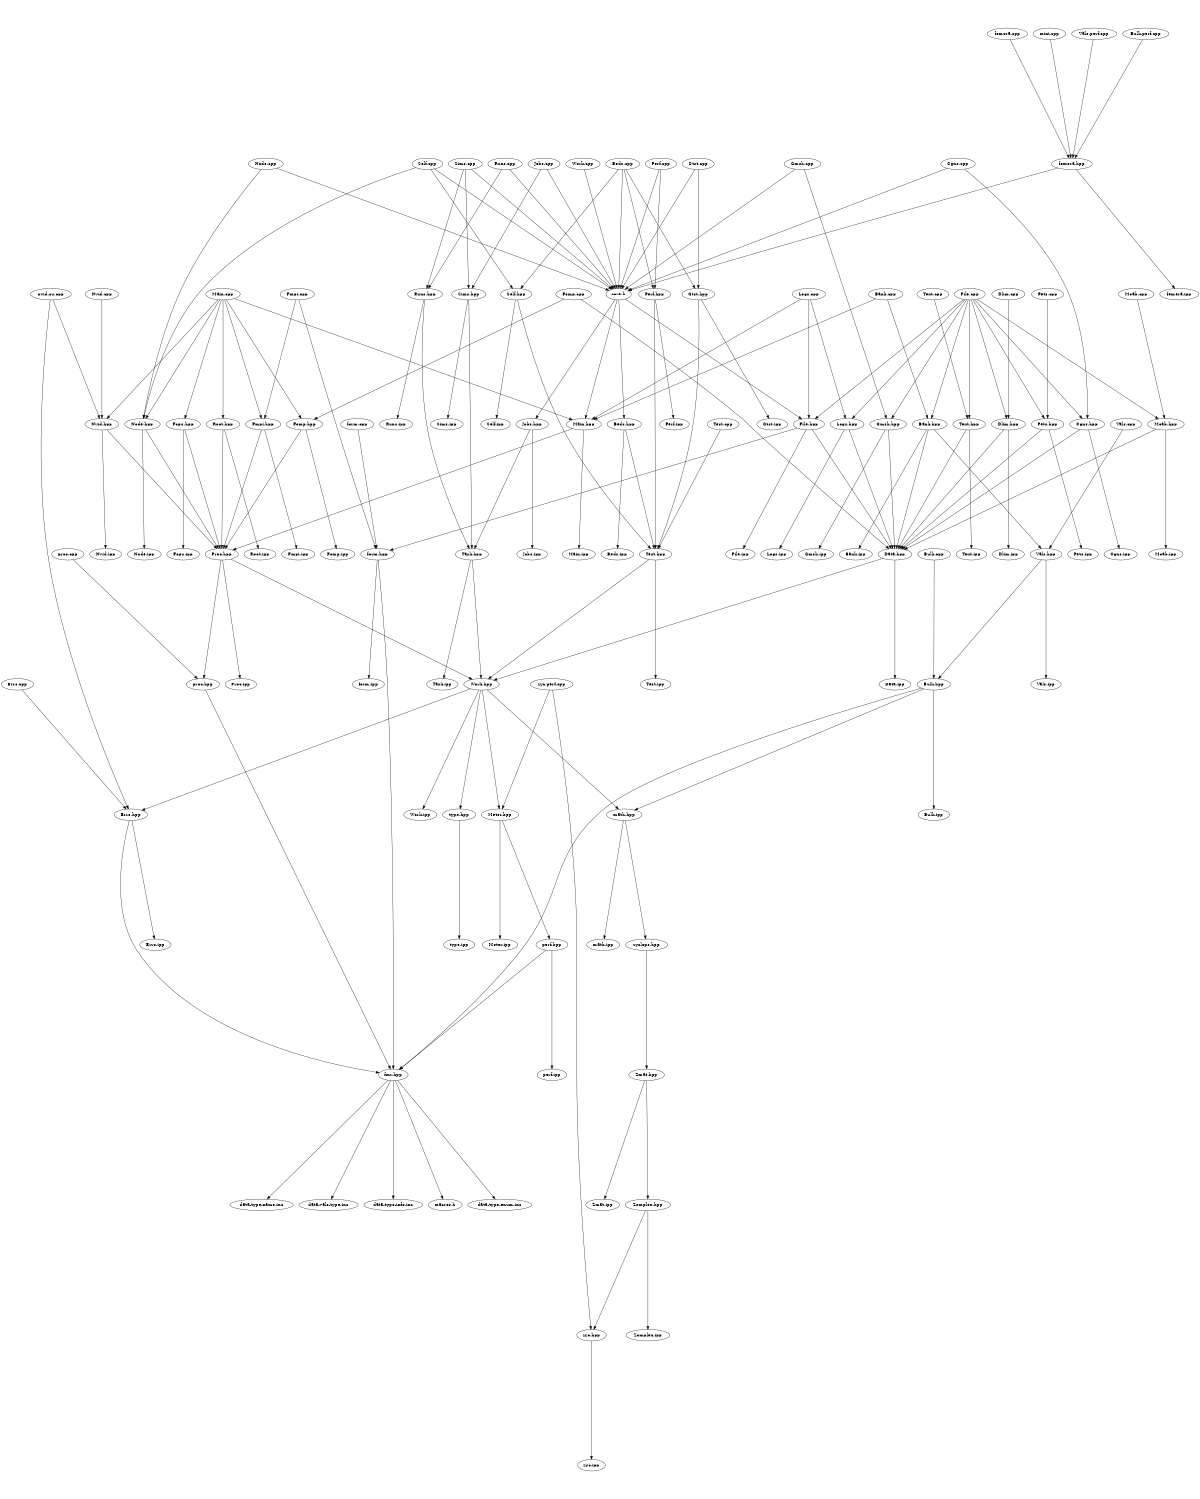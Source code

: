 digraph "source tree" {
    overlap=scale;
    size="8,10";
    ratio="fill";
    fontsize="16";
    fontname="Helvetica";
	clusterrank="local";
	"proc.hpp" -> "fmr.hpp"
	"Runs.hpp" -> "Runs.ipp"
	"Logs.cpp" -> "File.hpp"
	"Gmsh.hpp" -> "Gmsh.ipp"
	"Meter.hpp" -> "Meter.ipp"
	"fmr.hpp" -> "macros.h"
	"Jobs.cpp" -> "core.h"
	"Gmsh.cpp" -> "core.h"
	"nvid.cu.cpp" -> "Nvid.hpp"
	"femera.cpp" -> "femera.hpp"
	"Bulk.cpp" -> "Bulk.hpp"
	"Bulk.hpp" -> "Bulk.ipp"
	"Main.cpp" -> "Nvid.hpp"
	"Test.hpp" -> "Test.ipp"
	"File.cpp" -> "Text.hpp"
	"Bank.cpp" -> "Main.hpp"
	"Zmat.hpp" -> "Zomplex.hpp"
	"File.cpp" -> "Dlim.hpp"
	"femera.hpp" -> "core.h"
	"Task.hpp" -> "Work.hpp"
	"Main.cpp" -> "Fomp.hpp"
	"Bulk.hpp" -> "math.hpp"
	"Sims.cpp" -> "Runs.hpp"
	"Runs.cpp" -> "Runs.hpp"
	"Jobs.hpp" -> "Jobs.ipp"
	"Main.cpp" -> "Fmpi.hpp"
	"Text.hpp" -> "Data.hpp"
	"Text.hpp" -> "Text.ipp"
	"core.h" -> "Jobs.hpp"
	"File.cpp" -> "Pets.hpp"
	"Self.hpp" -> "Self.ipp"
	"Data.hpp" -> "Data.ipp"
	"Fmpi.hpp" -> "Fmpi.ipp"
	"Fmpi.cpp" -> "form.hpp"
	"Dlim.hpp" -> "Data.hpp"
	"Self.cpp" -> "Self.hpp"
	"Fomp.hpp" -> "Proc.hpp"
	"perf.hpp" -> "perf.ipp"
	"type.hpp" -> "type.ipp"
	"Fomp.hpp" -> "Fomp.ipp"
	"Fcpu.hpp" -> "Proc.hpp"
	"Fcpu.hpp" -> "Fcpu.ipp"
	"Work.hpp" -> "Errs.hpp"
	"Task.hpp" -> "Task.ipp"
	"Logs.cpp" -> "Main.hpp"
	"Cgns.hpp" -> "Cgns.ipp"
	"Pets.cpp" -> "Pets.hpp"
	"fmr.hpp" -> "data-type-enum.inc"
	"Work.hpp" -> "math.hpp"
	"Gmsh.cpp" -> "Gmsh.hpp"
	"Vals.hpp" -> "Vals.ipp"
	"Gtst.cpp" -> "core.h"
	"Gtst.cpp" -> "Gtst.hpp"
	"Pets.hpp" -> "Data.hpp"
	"Nvid.hpp" -> "Proc.hpp"
	"Work.hpp" -> "Meter.hpp"
	"Beds.hpp" -> "Test.hpp"
	"fmr.hpp" -> "data-type-name.inc"
	"form.cpp" -> "form.hpp"
	"Proc.hpp" -> "Proc.ipp"
	"Bank.hpp" -> "Data.hpp"
	"Main.cpp" -> "Node.hpp"
	"zyc.hpp" -> "zyc.ipp"
	"Errs.cpp" -> "Errs.hpp"
	"File.hpp" -> "File.ipp"
	"Self.cpp" -> "core.h"
	"math.hpp" -> "math.ipp"
	"Node.cpp" -> "core.h"
	"Errs.hpp" -> "fmr.hpp"
	"Nvid.hpp" -> "Nvid.ipp"
	"Zomplex.hpp" -> "Zomplex.ipp"
	"Errs.hpp" -> "Errs.ipp"
	"Main.cpp" -> "Main.hpp"
	"fmr.hpp" -> "data-vals-type.inc"
	"Perf.cpp" -> "core.h"
	"Jobs.hpp" -> "Task.hpp"
	"Main.cpp" -> "Root.hpp"
	"Work.hpp" -> "Work.ipp"
	"core.h" -> "File.hpp"
	"File.cpp" -> "Cgns.hpp"
	"File.hpp" -> "form.hpp"
	"Fomp.cpp" -> "Data.hpp"
	"Self.hpp" -> "Test.hpp"
	"femera.hpp" -> "femera.ipp"
	"Dlim.cpp" -> "Dlim.hpp"
	"Logs.hpp" -> "Data.hpp"
	"File.hpp" -> "Data.hpp"
	"core.h" -> "Main.hpp"
	"mini.cpp" -> "femera.hpp"
	"form.hpp" -> "fmr.hpp"
	"Fmpi.cpp" -> "Fmpi.hpp"
	"fmr.hpp" -> "data-type-info.inc"
	"Gtst.hpp" -> "Gtst.ipp"
	"Main.hpp" -> "Proc.hpp"
	"Beds.cpp" -> "core.h"
	"Proc.hpp" -> "Work.hpp"
	"File.cpp" -> "Moab.hpp"
	"Work.cpp" -> "core.h"
	"Vals.perf.cpp" -> "femera.hpp"
	"Moab.hpp" -> "Data.hpp"
	"Dlim.hpp" -> "Dlim.ipp"
	"Bulk.perf.cpp" -> "femera.hpp"
	"Sims.cpp" -> "core.h"
	"Perf.cpp" -> "Perf.hpp"
	"Self.cpp" -> "Node.hpp"
	"Vals.cpp" -> "Vals.hpp"
	"Jobs.cpp" -> "Sims.hpp"
	"Text.cpp" -> "Text.hpp"
	"Beds.hpp" -> "Beds.ipp"
	"Gmsh.hpp" -> "Data.hpp"
	"Beds.cpp" -> "Self.hpp"
	"Meter.hpp" -> "perf.hpp"
	"Main.hpp" -> "Main.ipp"
	"Node.cpp" -> "Node.hpp"
	"Beds.cpp" -> "Perf.hpp"
	"Gtst.hpp" -> "Test.hpp"
	"Beds.cpp" -> "Gtst.hpp"
	"Moab.hpp" -> "Moab.ipp"
	"Moab.cpp" -> "Moab.hpp"
	"Cgns.cpp" -> "Cgns.hpp"
	"Fmpi.hpp" -> "Proc.hpp"
	"nvid.cu.cpp" -> "Errs.hpp"
	"Node.hpp" -> "Node.ipp"
	"Logs.cpp" -> "Logs.hpp"
	"Bank.hpp" -> "Vals.hpp"
	"proc.cpp" -> "proc.hpp"
	"Cgns.cpp" -> "core.h"
	"Logs.hpp" -> "Logs.ipp"
	"Perf.hpp" -> "Test.hpp"
	"Root.hpp" -> "Root.ipp"
	"File.cpp" -> "Gmsh.hpp"
	"Perf.hpp" -> "Perf.ipp"
	"Zomplex.hpp" -> "zyc.hpp"
	"Nvid.cpp" -> "Nvid.hpp"
	"zyc.perf.cpp" -> "Meter.hpp"
	"Sims.hpp" -> "Sims.ipp"
	"Sims.hpp" -> "Task.hpp"
	"Proc.hpp" -> "proc.hpp"
	"math.hpp" -> "zyclops.hpp"
	"Main.cpp" -> "Fcpu.hpp"
	"Work.hpp" -> "type.hpp"
	"File.cpp" -> "Bank.hpp"
	"zyclops.hpp" -> "Zmat.hpp"
	"Test.cpp" -> "Test.hpp"
	"perf.hpp" -> "fmr.hpp"
	"Runs.cpp" -> "core.h"
	"Pets.hpp" -> "Pets.ipp"
	"Cgns.hpp" -> "Data.hpp"
	"File.cpp" -> "Logs.hpp"
	"Bank.hpp" -> "Bank.ipp"
	"Sims.cpp" -> "Sims.hpp"
	"Node.hpp" -> "Proc.hpp"
	"Fomp.cpp" -> "Fomp.hpp"
	"Bank.cpp" -> "Bank.hpp"
	"Runs.hpp" -> "Task.hpp"
	"Zmat.hpp" -> "Zmat.ipp"
	"Test.hpp" -> "Work.hpp"
	"File.cpp" -> "File.hpp"
	"core.h" -> "Beds.hpp"
	"Data.hpp" -> "Work.hpp"
	"form.hpp" -> "form.ipp"
	"Bulk.hpp" -> "fmr.hpp"
	"Root.hpp" -> "Proc.hpp"
	"zyc.perf.cpp" -> "zyc.hpp"
	"Vals.hpp" -> "Bulk.hpp"
}
